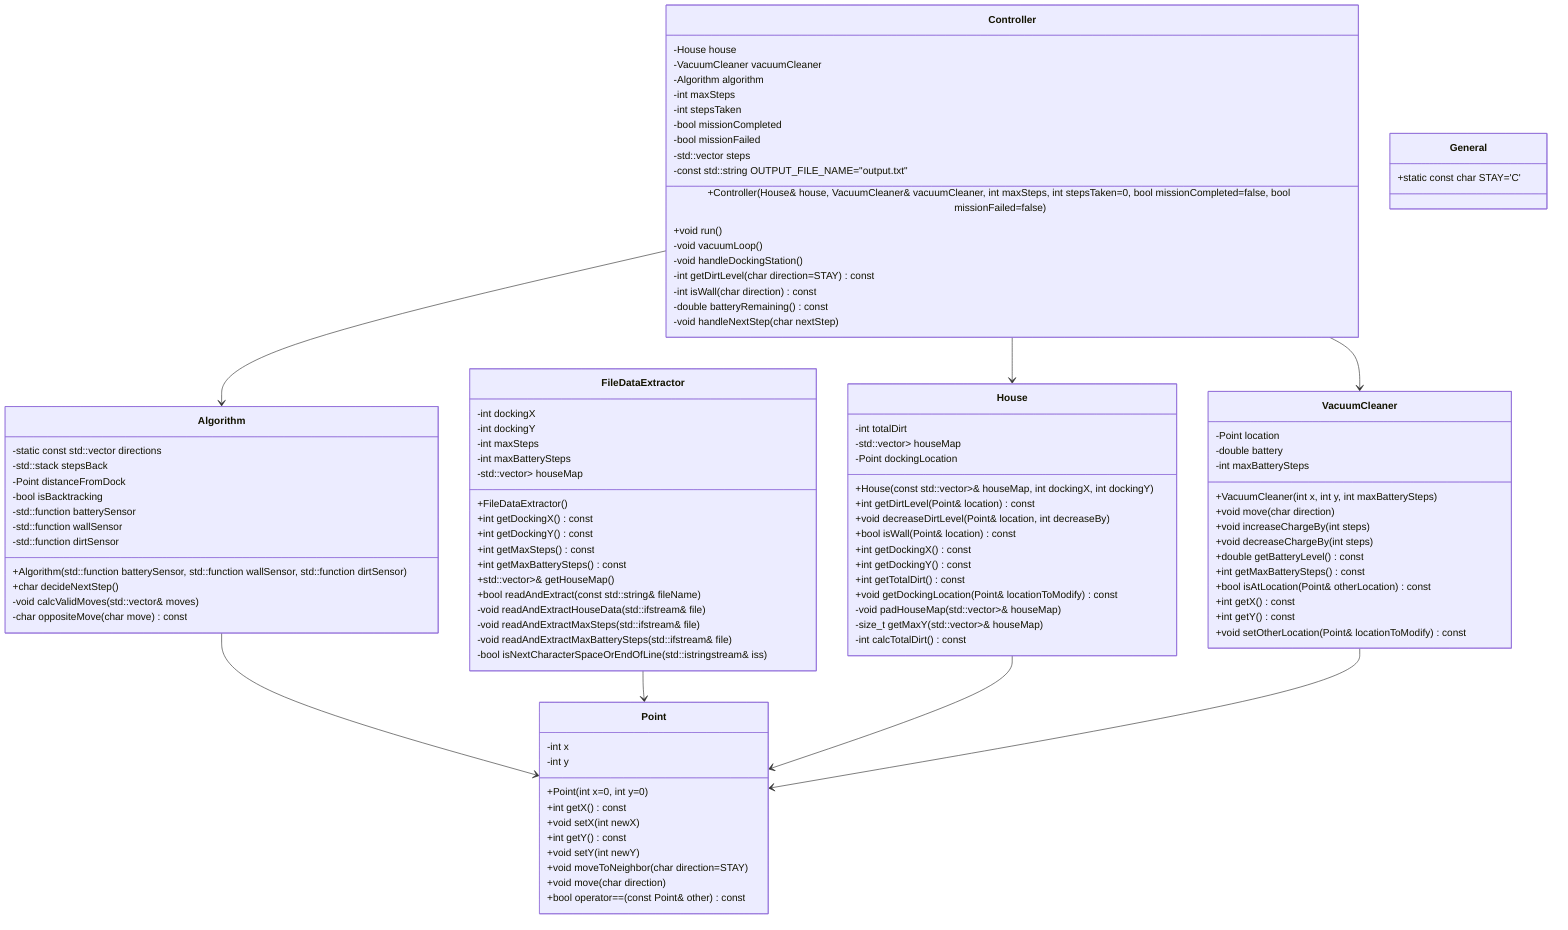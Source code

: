 classDiagram
    class Algorithm {
        +Algorithm(std::function<double()> batterySensor, std::function<bool(char)> wallSensor, std::function<int(char)> dirtSensor)
        +char decideNextStep()
        -void calcValidMoves(std::vector<char>& moves)
        -char oppositeMove(char move) const
        -static const std::vector<char> directions
        -std::stack<char> stepsBack
        -Point distanceFromDock
        -bool isBacktracking
        -std::function<double> batterySensor
        -std::function<bool,char> wallSensor
        -std::function<int,char> dirtSensor
    }

    class Controller {
        +Controller(House& house, VacuumCleaner& vacuumCleaner, int maxSteps, int stepsTaken=0, bool missionCompleted=false, bool missionFailed=false)
        +void run()
        -void vacuumLoop()
        -void handleDockingStation()
        -int getDirtLevel(char direction=STAY) const
        -int isWall(char direction) const
        -double batteryRemaining() const
        -void handleNextStep(char nextStep)
        -House house
        -VacuumCleaner vacuumCleaner
        -Algorithm algorithm
        -int maxSteps
        -int stepsTaken
        -bool missionCompleted
        -bool missionFailed
        -std::vector<char> steps
        -const std::string OUTPUT_FILE_NAME="output.txt"
    }

    class FileDataExtractor {
        +FileDataExtractor()
        +int getDockingX() const
        +int getDockingY() const
        +int getMaxSteps() const
        +int getMaxBatterySteps() const
        +std::vector<std::vector<int>>& getHouseMap()
        +bool readAndExtract(const std::string& fileName)
        -void readAndExtractHouseData(std::ifstream& file)
        -void readAndExtractMaxSteps(std::ifstream& file)
        -void readAndExtractMaxBatterySteps(std::ifstream& file)
        -bool isNextCharacterSpaceOrEndOfLine(std::istringstream& iss)
        -int dockingX
        -int dockingY
        -int maxSteps
        -int maxBatterySteps
        -std::vector<std::vector<int>> houseMap
    }

    class General {
        +static const char STAY='C'
    }

    class House {
        +House(const std::vector<std::vector<int>>& houseMap, int dockingX, int dockingY)
        +int getDirtLevel(Point& location) const
        +void decreaseDirtLevel(Point& location, int decreaseBy)
        +bool isWall(Point& location) const
        +int getDockingX() const
        +int getDockingY() const
        +int getTotalDirt() const
        +void getDockingLocation(Point& locationToModify) const
        -void padHouseMap(std::vector<std::vector<int>>& houseMap)
        -size_t getMaxY(std::vector<std::vector<int>>& houseMap)
        -int totalDirt
        -int calcTotalDirt() const
        -std::vector<std::vector<int>> houseMap
        -Point dockingLocation
    }

    class Point {
        +Point(int x=0, int y=0)
        +int getX() const
        +void setX(int newX)
        +int getY() const
        +void setY(int newY)
        +void moveToNeighbor(char direction=STAY)
        +void move(char direction)
        +bool operator==(const Point& other) const
        -int x
        -int y
    }

    class VacuumCleaner {
        +VacuumCleaner(int x, int y, int maxBatterySteps)
        +void move(char direction)
        +void increaseChargeBy(int steps)
        +void decreaseChargeBy(int steps)
        +double getBatteryLevel() const
        +int getMaxBatterySteps() const
        +bool isAtLocation(Point& otherLocation) const
        +int getX() const
        +int getY() const
        +void setOtherLocation(Point& locationToModify) const
        -Point location
        -double battery
        -int maxBatterySteps
    }

    Algorithm --> Point
    Controller --> House
    Controller --> VacuumCleaner
    Controller --> Algorithm
    FileDataExtractor --> Point
    House --> Point
    VacuumCleaner --> Point